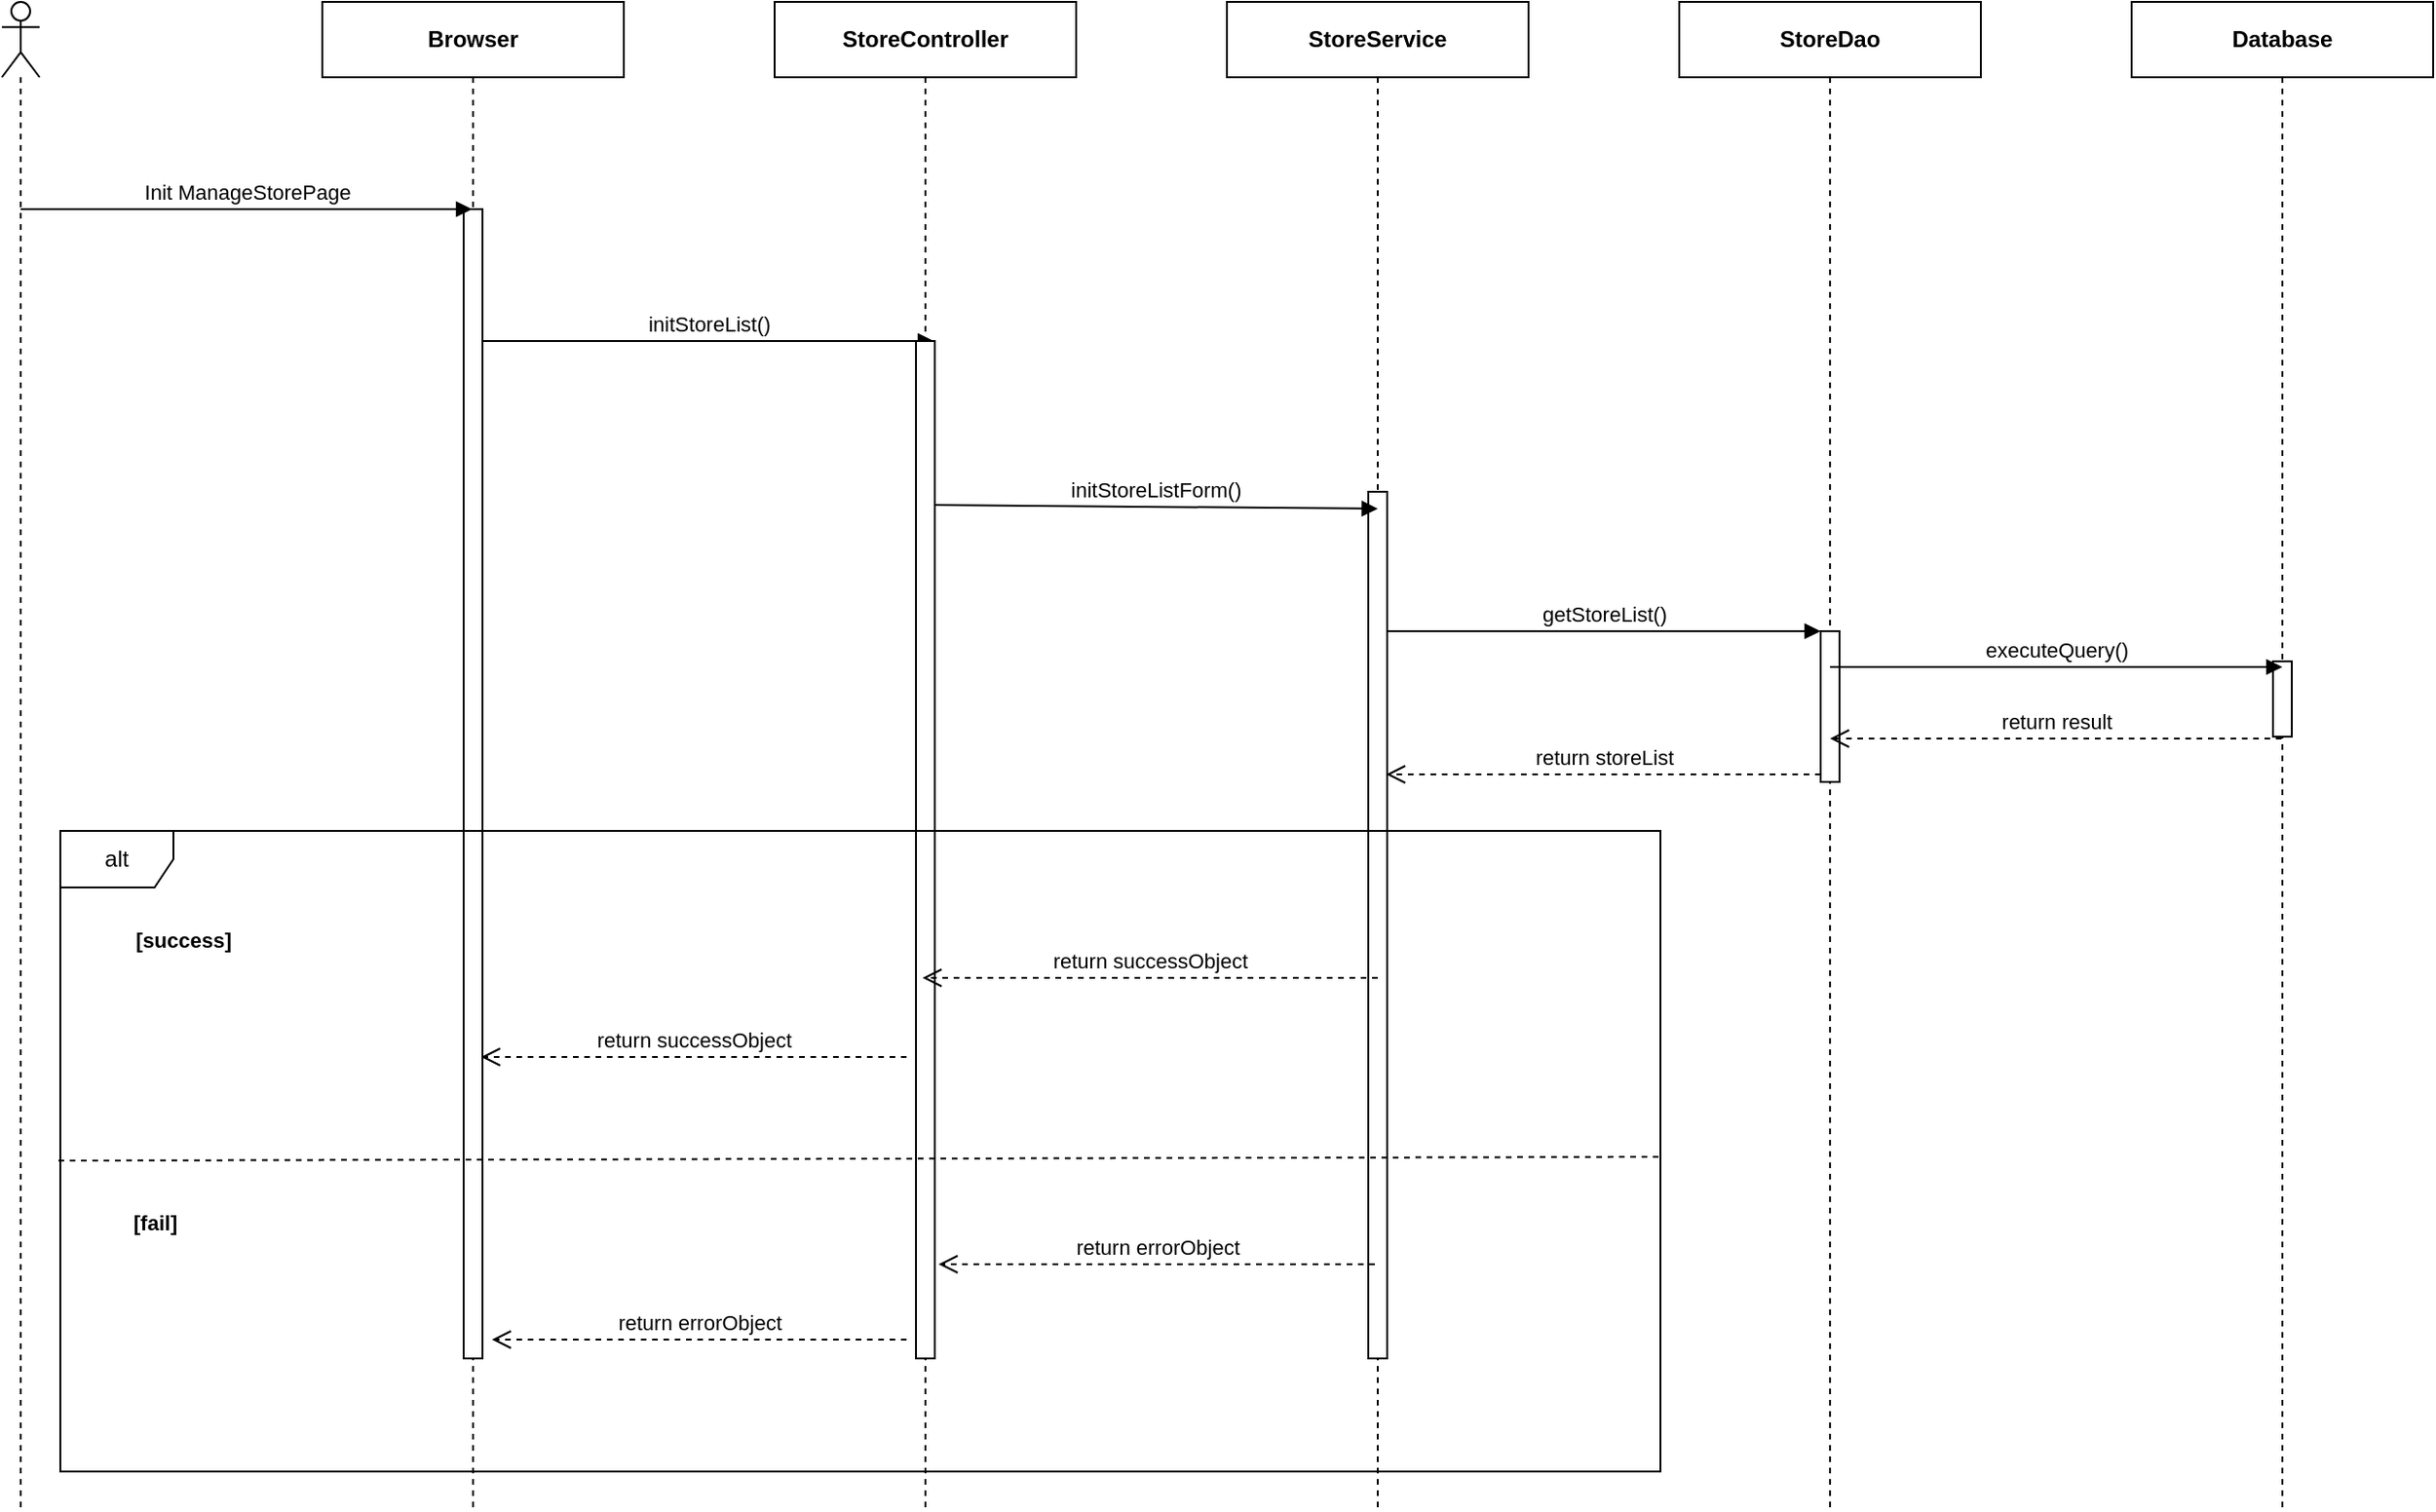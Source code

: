 <mxfile version="14.4.3" type="device" pages="2"><diagram id="wHq_GUpCLwb_WEBsNfPQ" name="Ev01"><mxGraphModel dx="1346" dy="748" grid="1" gridSize="10" guides="1" tooltips="1" connect="1" arrows="1" fold="1" page="1" pageScale="1" pageWidth="850" pageHeight="1100" math="0" shadow="0"><root><mxCell id="0"/><mxCell id="1" parent="0"/><mxCell id="9XQILMA4WKmDtfyLMb0D-38" value="" style="shape=umlLifeline;participant=umlActor;perimeter=lifelinePerimeter;whiteSpace=wrap;html=1;container=1;collapsible=0;recursiveResize=0;verticalAlign=top;spacingTop=36;outlineConnect=0;" parent="1" vertex="1"><mxGeometry x="310" y="80" width="20" height="800" as="geometry"/></mxCell><mxCell id="9XQILMA4WKmDtfyLMb0D-39" value="&lt;b&gt;Browser&lt;/b&gt;" style="shape=umlLifeline;perimeter=lifelinePerimeter;whiteSpace=wrap;html=1;container=1;collapsible=0;recursiveResize=0;outlineConnect=0;" parent="1" vertex="1"><mxGeometry x="480" y="80" width="160" height="800" as="geometry"/></mxCell><mxCell id="9XQILMA4WKmDtfyLMb0D-40" value="" style="html=1;points=[];perimeter=orthogonalPerimeter;" parent="9XQILMA4WKmDtfyLMb0D-39" vertex="1"><mxGeometry x="75" y="110" width="10" height="610" as="geometry"/></mxCell><mxCell id="9XQILMA4WKmDtfyLMb0D-41" value="&lt;b&gt;StoreDao&lt;/b&gt;" style="shape=umlLifeline;perimeter=lifelinePerimeter;whiteSpace=wrap;html=1;container=1;collapsible=0;recursiveResize=0;outlineConnect=0;" parent="1" vertex="1"><mxGeometry x="1200" y="80" width="160" height="800" as="geometry"/></mxCell><mxCell id="9XQILMA4WKmDtfyLMb0D-85" value="" style="html=1;points=[];perimeter=orthogonalPerimeter;" parent="9XQILMA4WKmDtfyLMb0D-41" vertex="1"><mxGeometry x="75" y="334" width="10" height="80" as="geometry"/></mxCell><mxCell id="9XQILMA4WKmDtfyLMb0D-42" value="&lt;b&gt;StoreService&lt;/b&gt;" style="shape=umlLifeline;perimeter=lifelinePerimeter;whiteSpace=wrap;html=1;container=1;collapsible=0;recursiveResize=0;outlineConnect=0;" parent="1" vertex="1"><mxGeometry x="960" y="80" width="160" height="800" as="geometry"/></mxCell><mxCell id="9XQILMA4WKmDtfyLMb0D-43" value="" style="html=1;points=[];perimeter=orthogonalPerimeter;" parent="9XQILMA4WKmDtfyLMb0D-42" vertex="1"><mxGeometry x="75" y="260" width="10" height="460" as="geometry"/></mxCell><mxCell id="9XQILMA4WKmDtfyLMb0D-47" value="Init ManageStorePage" style="html=1;verticalAlign=bottom;endArrow=block;" parent="1" target="9XQILMA4WKmDtfyLMb0D-39" edge="1"><mxGeometry width="80" relative="1" as="geometry"><mxPoint x="320" y="190" as="sourcePoint"/><mxPoint x="400" y="190" as="targetPoint"/></mxGeometry></mxCell><mxCell id="9XQILMA4WKmDtfyLMb0D-48" value="initStoreList()" style="html=1;verticalAlign=bottom;endArrow=block;" parent="1" edge="1"><mxGeometry width="80" relative="1" as="geometry"><mxPoint x="565" y="260.0" as="sourcePoint"/><mxPoint x="804.5" y="260.0" as="targetPoint"/></mxGeometry></mxCell><mxCell id="9XQILMA4WKmDtfyLMb0D-56" value="initStoreListForm()" style="html=1;verticalAlign=bottom;endArrow=block;" parent="1" edge="1"><mxGeometry relative="1" as="geometry"><mxPoint x="805" y="347.0" as="sourcePoint"/><mxPoint x="1040" y="349" as="targetPoint"/></mxGeometry></mxCell><mxCell id="9XQILMA4WKmDtfyLMb0D-86" value="getStoreList()" style="html=1;verticalAlign=bottom;endArrow=block;entryX=0;entryY=0;" parent="1" target="9XQILMA4WKmDtfyLMb0D-85" edge="1"><mxGeometry relative="1" as="geometry"><mxPoint x="1044.5" y="414" as="sourcePoint"/></mxGeometry></mxCell><mxCell id="9XQILMA4WKmDtfyLMb0D-87" value="return storeList" style="html=1;verticalAlign=bottom;endArrow=open;dashed=1;endSize=8;exitX=0;exitY=0.95;" parent="1" source="9XQILMA4WKmDtfyLMb0D-85" edge="1"><mxGeometry relative="1" as="geometry"><mxPoint x="1044.5" y="490" as="targetPoint"/></mxGeometry></mxCell><mxCell id="WH385wiq3XeeZj-4mPaq-1" value="&lt;b&gt;Database&lt;/b&gt;" style="shape=umlLifeline;perimeter=lifelinePerimeter;whiteSpace=wrap;html=1;container=1;collapsible=0;recursiveResize=0;outlineConnect=0;" parent="1" vertex="1"><mxGeometry x="1440" y="80" width="160" height="800" as="geometry"/></mxCell><mxCell id="WH385wiq3XeeZj-4mPaq-2" value="" style="html=1;points=[];perimeter=orthogonalPerimeter;" parent="WH385wiq3XeeZj-4mPaq-1" vertex="1"><mxGeometry x="75" y="350" width="10" height="40" as="geometry"/></mxCell><mxCell id="WH385wiq3XeeZj-4mPaq-3" value="executeQuery()" style="html=1;verticalAlign=bottom;endArrow=block;" parent="1" edge="1"><mxGeometry relative="1" as="geometry"><mxPoint x="1280" y="433" as="sourcePoint"/><mxPoint x="1520" y="433" as="targetPoint"/></mxGeometry></mxCell><mxCell id="WH385wiq3XeeZj-4mPaq-4" value="return result" style="html=1;verticalAlign=bottom;endArrow=open;dashed=1;endSize=8;" parent="1" source="WH385wiq3XeeZj-4mPaq-1" edge="1"><mxGeometry relative="1" as="geometry"><mxPoint x="1280" y="471" as="targetPoint"/><mxPoint x="1510.5" y="471.0" as="sourcePoint"/></mxGeometry></mxCell><mxCell id="9XQILMA4WKmDtfyLMb0D-45" value="&lt;b&gt;StoreController&lt;/b&gt;" style="shape=umlLifeline;perimeter=lifelinePerimeter;whiteSpace=wrap;html=1;container=1;collapsible=0;recursiveResize=0;outlineConnect=0;" parent="1" vertex="1"><mxGeometry x="720" y="80" width="160" height="800" as="geometry"/></mxCell><mxCell id="9XQILMA4WKmDtfyLMb0D-46" value="" style="html=1;points=[];perimeter=orthogonalPerimeter;" parent="9XQILMA4WKmDtfyLMb0D-45" vertex="1"><mxGeometry x="75" y="180" width="10" height="540" as="geometry"/></mxCell><mxCell id="m9qK4PL-pZ6Ckg_R3fYi-1" value="alt" style="shape=umlFrame;whiteSpace=wrap;html=1;" parent="1" vertex="1"><mxGeometry x="341.02" y="520" width="848.98" height="340" as="geometry"/></mxCell><mxCell id="m9qK4PL-pZ6Ckg_R3fYi-2" value="&lt;span style=&quot;font-size: 11px ; background-color: rgb(255 , 255 , 255)&quot;&gt;&lt;b&gt;[success]&lt;/b&gt;&lt;/span&gt;" style="text;html=1;align=center;verticalAlign=middle;resizable=0;points=[];autosize=1;" parent="1" vertex="1"><mxGeometry x="371.02" y="568" width="70" height="20" as="geometry"/></mxCell><mxCell id="m9qK4PL-pZ6Ckg_R3fYi-3" value="&lt;span style=&quot;font-size: 11px ; background-color: rgb(255 , 255 , 255)&quot;&gt;&lt;b&gt;[fail]&lt;/b&gt;&lt;/span&gt;" style="text;html=1;align=center;verticalAlign=middle;resizable=0;points=[];autosize=1;" parent="1" vertex="1"><mxGeometry x="371.02" y="718" width="40" height="20" as="geometry"/></mxCell><mxCell id="m9qK4PL-pZ6Ckg_R3fYi-4" value="return errorObject" style="html=1;verticalAlign=bottom;endArrow=open;dashed=1;endSize=8;" parent="1" edge="1"><mxGeometry relative="1" as="geometry"><mxPoint x="570" y="790" as="targetPoint"/><mxPoint x="790" y="790" as="sourcePoint"/></mxGeometry></mxCell><mxCell id="m9qK4PL-pZ6Ckg_R3fYi-5" value="return successObject" style="html=1;verticalAlign=bottom;endArrow=open;dashed=1;endSize=8;" parent="1" edge="1"><mxGeometry relative="1" as="geometry"><mxPoint x="564.25" y="640.0" as="targetPoint"/><mxPoint x="790" y="640" as="sourcePoint"/></mxGeometry></mxCell><mxCell id="m9qK4PL-pZ6Ckg_R3fYi-6" value="return successObject" style="html=1;verticalAlign=bottom;endArrow=open;dashed=1;endSize=8;" parent="1" edge="1"><mxGeometry relative="1" as="geometry"><mxPoint x="798.5" y="598.0" as="targetPoint"/><mxPoint x="1040" y="598.0" as="sourcePoint"/></mxGeometry></mxCell><mxCell id="m9qK4PL-pZ6Ckg_R3fYi-7" value="return errorObject" style="html=1;verticalAlign=bottom;endArrow=open;dashed=1;endSize=8;" parent="1" edge="1"><mxGeometry relative="1" as="geometry"><mxPoint x="807" y="750" as="targetPoint"/><mxPoint x="1038.5" y="750.0" as="sourcePoint"/></mxGeometry></mxCell><mxCell id="m9qK4PL-pZ6Ckg_R3fYi-8" value="" style="endArrow=none;dashed=1;html=1;exitX=-0.001;exitY=0.303;exitDx=0;exitDy=0;exitPerimeter=0;" parent="1" edge="1"><mxGeometry width="50" height="50" relative="1" as="geometry"><mxPoint x="340" y="695.02" as="sourcePoint"/><mxPoint x="1190" y="693" as="targetPoint"/></mxGeometry></mxCell></root></mxGraphModel></diagram><diagram id="xNmE829zPFjfLz6cjMA8" name="Ev02"><mxGraphModel dx="1346" dy="748" grid="1" gridSize="10" guides="1" tooltips="1" connect="1" arrows="1" fold="1" page="1" pageScale="1" pageWidth="850" pageHeight="1100" math="0" shadow="0"><root><mxCell id="YrnJ8M4rHQbon-d3SkMp-0"/><mxCell id="YrnJ8M4rHQbon-d3SkMp-1" parent="YrnJ8M4rHQbon-d3SkMp-0"/><mxCell id="YqlO1A7owjw8hkjEofrU-0" value="alt" style="shape=umlFrame;whiteSpace=wrap;html=1;" parent="YrnJ8M4rHQbon-d3SkMp-1" vertex="1"><mxGeometry x="341.02" y="640" width="848.98" height="340" as="geometry"/></mxCell><mxCell id="sQ26h-Pe0SNky6DF2hsJ-0" value="" style="shape=umlLifeline;participant=umlActor;perimeter=lifelinePerimeter;whiteSpace=wrap;html=1;container=1;collapsible=0;recursiveResize=0;verticalAlign=top;spacingTop=36;outlineConnect=0;" parent="YrnJ8M4rHQbon-d3SkMp-1" vertex="1"><mxGeometry x="310" y="80" width="20" height="1020" as="geometry"/></mxCell><mxCell id="sQ26h-Pe0SNky6DF2hsJ-1" value="&lt;b&gt;Browser&lt;/b&gt;" style="shape=umlLifeline;perimeter=lifelinePerimeter;whiteSpace=wrap;html=1;container=1;collapsible=0;recursiveResize=0;outlineConnect=0;" parent="YrnJ8M4rHQbon-d3SkMp-1" vertex="1"><mxGeometry x="480" y="80" width="160" height="1020" as="geometry"/></mxCell><mxCell id="sQ26h-Pe0SNky6DF2hsJ-2" value="" style="html=1;points=[];perimeter=orthogonalPerimeter;" parent="sQ26h-Pe0SNky6DF2hsJ-1" vertex="1"><mxGeometry x="75" y="110" width="10" height="770" as="geometry"/></mxCell><mxCell id="sQ26h-Pe0SNky6DF2hsJ-3" value="&lt;b&gt;StoreDao&lt;/b&gt;" style="shape=umlLifeline;perimeter=lifelinePerimeter;whiteSpace=wrap;html=1;container=1;collapsible=0;recursiveResize=0;outlineConnect=0;" parent="YrnJ8M4rHQbon-d3SkMp-1" vertex="1"><mxGeometry x="1200" y="80" width="160" height="1020" as="geometry"/></mxCell><mxCell id="sQ26h-Pe0SNky6DF2hsJ-4" value="" style="html=1;points=[];perimeter=orthogonalPerimeter;" parent="sQ26h-Pe0SNky6DF2hsJ-3" vertex="1"><mxGeometry x="75" y="433" width="10" height="80" as="geometry"/></mxCell><mxCell id="sQ26h-Pe0SNky6DF2hsJ-5" value="&lt;b&gt;StoreService&lt;/b&gt;" style="shape=umlLifeline;perimeter=lifelinePerimeter;whiteSpace=wrap;html=1;container=1;collapsible=0;recursiveResize=0;outlineConnect=0;" parent="YrnJ8M4rHQbon-d3SkMp-1" vertex="1"><mxGeometry x="960" y="80" width="160" height="1020" as="geometry"/></mxCell><mxCell id="sQ26h-Pe0SNky6DF2hsJ-6" value="" style="html=1;points=[];perimeter=orthogonalPerimeter;" parent="sQ26h-Pe0SNky6DF2hsJ-5" vertex="1"><mxGeometry x="75" y="359" width="10" height="521" as="geometry"/></mxCell><mxCell id="sQ26h-Pe0SNky6DF2hsJ-7" value="&lt;b&gt;StoreController&lt;/b&gt;" style="shape=umlLifeline;perimeter=lifelinePerimeter;whiteSpace=wrap;html=1;container=1;collapsible=0;recursiveResize=0;outlineConnect=0;" parent="YrnJ8M4rHQbon-d3SkMp-1" vertex="1"><mxGeometry x="720" y="80" width="160" height="1020" as="geometry"/></mxCell><mxCell id="sQ26h-Pe0SNky6DF2hsJ-8" value="" style="html=1;points=[];perimeter=orthogonalPerimeter;" parent="sQ26h-Pe0SNky6DF2hsJ-7" vertex="1"><mxGeometry x="75" y="279" width="10" height="601" as="geometry"/></mxCell><mxCell id="sQ26h-Pe0SNky6DF2hsJ-11" value="Input Information And Click Button Search" style="html=1;verticalAlign=bottom;endArrow=block;" parent="YrnJ8M4rHQbon-d3SkMp-1" target="sQ26h-Pe0SNky6DF2hsJ-1" edge="1"><mxGeometry width="80" relative="1" as="geometry"><mxPoint x="320" y="190" as="sourcePoint"/><mxPoint x="400" y="190" as="targetPoint"/></mxGeometry></mxCell><mxCell id="sQ26h-Pe0SNky6DF2hsJ-12" value="search&lt;span style=&quot;text-align: left&quot;&gt;Store&lt;/span&gt;(param)" style="html=1;verticalAlign=bottom;endArrow=block;" parent="YrnJ8M4rHQbon-d3SkMp-1" edge="1"><mxGeometry width="80" relative="1" as="geometry"><mxPoint x="565" y="359.0" as="sourcePoint"/><mxPoint x="804.5" y="359.0" as="targetPoint"/></mxGeometry></mxCell><mxCell id="sQ26h-Pe0SNky6DF2hsJ-13" value="search&lt;span style=&quot;text-align: left&quot;&gt;Store&lt;/span&gt;(param)" style="html=1;verticalAlign=bottom;endArrow=block;" parent="YrnJ8M4rHQbon-d3SkMp-1" edge="1"><mxGeometry relative="1" as="geometry"><mxPoint x="805" y="440.0" as="sourcePoint"/><mxPoint x="1040" y="442" as="targetPoint"/></mxGeometry></mxCell><mxCell id="sQ26h-Pe0SNky6DF2hsJ-17" value="search&lt;span style=&quot;text-align: left&quot;&gt;Store&lt;/span&gt;(param)" style="html=1;verticalAlign=bottom;endArrow=block;entryX=0;entryY=0;" parent="YrnJ8M4rHQbon-d3SkMp-1" target="sQ26h-Pe0SNky6DF2hsJ-4" edge="1"><mxGeometry relative="1" as="geometry"><mxPoint x="1044.5" y="513" as="sourcePoint"/></mxGeometry></mxCell><mxCell id="sQ26h-Pe0SNky6DF2hsJ-18" value="return storeList" style="html=1;verticalAlign=bottom;endArrow=open;dashed=1;endSize=8;exitX=0;exitY=0.95;" parent="YrnJ8M4rHQbon-d3SkMp-1" source="sQ26h-Pe0SNky6DF2hsJ-4" edge="1"><mxGeometry relative="1" as="geometry"><mxPoint x="1044.5" y="589" as="targetPoint"/></mxGeometry></mxCell><mxCell id="sQ26h-Pe0SNky6DF2hsJ-24" value="" style="html=1;points=[];perimeter=orthogonalPerimeter;" parent="YrnJ8M4rHQbon-d3SkMp-1" vertex="1"><mxGeometry x="560" y="250" width="10" height="40" as="geometry"/></mxCell><mxCell id="sQ26h-Pe0SNky6DF2hsJ-25" value="validate()" style="edgeStyle=orthogonalEdgeStyle;html=1;align=left;spacingLeft=2;endArrow=block;rounded=0;entryX=1;entryY=0;" parent="YrnJ8M4rHQbon-d3SkMp-1" target="sQ26h-Pe0SNky6DF2hsJ-24" edge="1"><mxGeometry relative="1" as="geometry"><mxPoint x="565" y="230" as="sourcePoint"/><Array as="points"><mxPoint x="590" y="230"/></Array></mxGeometry></mxCell><mxCell id="ABd8y5h7HuWktybN86do-0" value="&lt;b&gt;Database&lt;/b&gt;" style="shape=umlLifeline;perimeter=lifelinePerimeter;whiteSpace=wrap;html=1;container=1;collapsible=0;recursiveResize=0;outlineConnect=0;" parent="YrnJ8M4rHQbon-d3SkMp-1" vertex="1"><mxGeometry x="1440" y="80" width="160" height="1020" as="geometry"/></mxCell><mxCell id="ABd8y5h7HuWktybN86do-1" value="" style="html=1;points=[];perimeter=orthogonalPerimeter;" parent="ABd8y5h7HuWktybN86do-0" vertex="1"><mxGeometry x="75" y="451" width="10" height="40" as="geometry"/></mxCell><mxCell id="ABd8y5h7HuWktybN86do-2" value="executeQuery()" style="html=1;verticalAlign=bottom;endArrow=block;" parent="YrnJ8M4rHQbon-d3SkMp-1" edge="1"><mxGeometry relative="1" as="geometry"><mxPoint x="1280" y="534" as="sourcePoint"/><mxPoint x="1520" y="534" as="targetPoint"/></mxGeometry></mxCell><mxCell id="obUDDUpchN8RsMKQFKgT-0" value="return result" style="html=1;verticalAlign=bottom;endArrow=open;dashed=1;endSize=8;" parent="YrnJ8M4rHQbon-d3SkMp-1" edge="1"><mxGeometry relative="1" as="geometry"><mxPoint x="1280" y="571" as="targetPoint"/><mxPoint x="1514.5" y="571" as="sourcePoint"/></mxGeometry></mxCell><mxCell id="YqlO1A7owjw8hkjEofrU-1" value="&lt;span style=&quot;font-size: 11px ; background-color: rgb(255 , 255 , 255)&quot;&gt;&lt;b&gt;[success]&lt;/b&gt;&lt;/span&gt;" style="text;html=1;align=center;verticalAlign=middle;resizable=0;points=[];autosize=1;" parent="YrnJ8M4rHQbon-d3SkMp-1" vertex="1"><mxGeometry x="371.02" y="688" width="70" height="20" as="geometry"/></mxCell><mxCell id="YqlO1A7owjw8hkjEofrU-2" value="&lt;span style=&quot;font-size: 11px ; background-color: rgb(255 , 255 , 255)&quot;&gt;&lt;b&gt;[fail]&lt;/b&gt;&lt;/span&gt;" style="text;html=1;align=center;verticalAlign=middle;resizable=0;points=[];autosize=1;" parent="YrnJ8M4rHQbon-d3SkMp-1" vertex="1"><mxGeometry x="371.02" y="838" width="40" height="20" as="geometry"/></mxCell><mxCell id="YqlO1A7owjw8hkjEofrU-3" value="return errorObject" style="html=1;verticalAlign=bottom;endArrow=open;dashed=1;endSize=8;" parent="YrnJ8M4rHQbon-d3SkMp-1" edge="1"><mxGeometry relative="1" as="geometry"><mxPoint x="570" y="910" as="targetPoint"/><mxPoint x="790" y="910" as="sourcePoint"/></mxGeometry></mxCell><mxCell id="YqlO1A7owjw8hkjEofrU-4" value="return successObject" style="html=1;verticalAlign=bottom;endArrow=open;dashed=1;endSize=8;" parent="YrnJ8M4rHQbon-d3SkMp-1" edge="1"><mxGeometry relative="1" as="geometry"><mxPoint x="564.25" y="760.0" as="targetPoint"/><mxPoint x="790" y="760" as="sourcePoint"/></mxGeometry></mxCell><mxCell id="YqlO1A7owjw8hkjEofrU-5" value="return successObject" style="html=1;verticalAlign=bottom;endArrow=open;dashed=1;endSize=8;" parent="YrnJ8M4rHQbon-d3SkMp-1" edge="1"><mxGeometry relative="1" as="geometry"><mxPoint x="798.5" y="718.0" as="targetPoint"/><mxPoint x="1040" y="718.0" as="sourcePoint"/></mxGeometry></mxCell><mxCell id="YqlO1A7owjw8hkjEofrU-6" value="return errorObject" style="html=1;verticalAlign=bottom;endArrow=open;dashed=1;endSize=8;" parent="YrnJ8M4rHQbon-d3SkMp-1" edge="1"><mxGeometry relative="1" as="geometry"><mxPoint x="807" y="870" as="targetPoint"/><mxPoint x="1038.5" y="870.0" as="sourcePoint"/></mxGeometry></mxCell><mxCell id="YqlO1A7owjw8hkjEofrU-7" value="" style="endArrow=none;dashed=1;html=1;exitX=-0.001;exitY=0.303;exitDx=0;exitDy=0;exitPerimeter=0;" parent="YrnJ8M4rHQbon-d3SkMp-1" edge="1"><mxGeometry width="50" height="50" relative="1" as="geometry"><mxPoint x="340" y="815.02" as="sourcePoint"/><mxPoint x="1190" y="813" as="targetPoint"/></mxGeometry></mxCell></root></mxGraphModel></diagram></mxfile>
